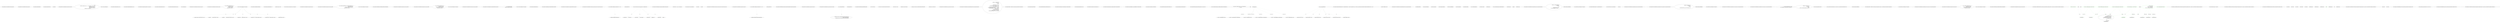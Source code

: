 digraph  {
n0 [cluster="CommandLine.Tests.Unit.Text.HelpTextTests.Create_empty_instance()", label="Entry CommandLine.Tests.Unit.Text.HelpTextTests.Create_empty_instance()", span="16-16"];
n2 [cluster="CommandLine.Tests.Unit.Text.HelpTextTests.Create_empty_instance()", label="Exit CommandLine.Tests.Unit.Text.HelpTextTests.Create_empty_instance()", span="16-16"];
n3 [cluster="CommandLine.Text.HelpText.HelpText()", label="Entry CommandLine.Text.HelpText.HelpText()", span="34-34"];
n4 [cluster="CommandLine.Text.HelpText.ToString()", label="Entry CommandLine.Text.HelpText.ToString()", span="453-453"];
n5 [cluster="Unk.Equal", label="Entry Unk.Equal", span=""];
n6 [cluster="CommandLine.Tests.Unit.Text.HelpTextTests.Create_instance_without_options()", label="Entry CommandLine.Tests.Unit.Text.HelpTextTests.Create_instance_without_options()", span="22-22"];
n7 [cluster="CommandLine.Tests.Unit.Text.HelpTextTests.Create_instance_without_options()", label="var sut =\r\n                new HelpText(new HeadingInfo(''Unit-tests'', ''2.0''), new CopyrightInfo(true, ''Author'', 2005, 2013))\r\n                    .AddPreOptionsLine(''pre-options line 1'')\r\n                    .AddPreOptionsLine(''pre-options line 2'')\r\n                    .AddPostOptionsLine(''post-options line 1'')\r\n                    .AddPostOptionsLine(''post-options line 2'')", span="26-31"];
n8 [cluster="CommandLine.Tests.Unit.Text.HelpTextTests.Create_instance_without_options()", label="var lines = sut.ToString().ToNotEmptyLines()", span="34-34"];
n16 [cluster="CommandLine.Text.HelpText.HelpText(string, string)", label="Entry CommandLine.Text.HelpText.HelpText(string, string)", span="80-80"];
n17 [cluster="CommandLine.Text.HeadingInfo.HeadingInfo(string, string)", label="Entry CommandLine.Text.HeadingInfo.HeadingInfo(string, string)", span="27-27"];
n18 [cluster="CommandLine.Text.CopyrightInfo.CopyrightInfo(bool, string, params int[])", label="Entry CommandLine.Text.CopyrightInfo.CopyrightInfo(bool, string, params int[])", span="60-60"];
n19 [cluster="CommandLine.Text.HelpText.AddPreOptionsLine(string)", label="Entry CommandLine.Text.HelpText.AddPreOptionsLine(string)", span="330-330"];
n20 [cluster="CommandLine.Text.HelpText.AddPostOptionsLine(string)", label="Entry CommandLine.Text.HelpText.AddPostOptionsLine(string)", span="340-340"];
n21 [cluster="string.ToNotEmptyLines()", label="Entry string.ToNotEmptyLines()", span="10-10"];
n15 [cluster="CommandLine.Tests.Unit.Text.HelpTextTests.Create_instance_without_options()", label="Exit CommandLine.Tests.Unit.Text.HelpTextTests.Create_instance_without_options()", span="22-22"];
n22 [cluster="CommandLine.Tests.Unit.Text.HelpTextTests.Create_instance_with_options()", label="Entry CommandLine.Tests.Unit.Text.HelpTextTests.Create_instance_with_options()", span="46-46"];
n23 [cluster="CommandLine.Tests.Unit.Text.HelpTextTests.Create_instance_with_options()", label="var sut = new HelpText { AddDashesToOption = true }\r\n                .AddPreOptionsLine(''pre-options'')\r\n                .AddOptions(new FakeOptions())\r\n                .AddPostOptionsLine(''post-options'')", span="50-53"];
n24 [cluster="CommandLine.Tests.Unit.Text.HelpTextTests.Create_instance_with_options()", label="var lines = sut.ToString().ToNotEmptyLines().TrimStringArray()", span="57-57"];
n34 [cluster="CommandLine.Tests.Fakes.FakeOptions.FakeOptions()", label="Entry CommandLine.Tests.Fakes.FakeOptions.FakeOptions()", span="6-6"];
n35 [cluster="CommandLine.Text.HelpText.AddOptions<T>(T)", label="Entry CommandLine.Text.HelpText.AddOptions<T>(T)", span="350-350"];
n25 [cluster="CommandLine.Tests.Unit.Text.HelpTextTests.Create_instance_with_options()", label="Assert.Equal(''pre-options'', lines[0])", span="58-58"];
n36 [cluster="System.Collections.Generic.IEnumerable<string>.TrimStringArray()", label="Entry System.Collections.Generic.IEnumerable<string>.TrimStringArray()", span="15-15"];
n26 [cluster="CommandLine.Tests.Unit.Text.HelpTextTests.Create_instance_with_options()", label="Assert.Equal(''--stringvalue    Define a string value here.'', lines[1])", span="59-59"];
n27 [cluster="CommandLine.Tests.Unit.Text.HelpTextTests.Create_instance_with_options()", label="Assert.Equal(''-i               Define a int sequence here.'', lines[2])", span="60-60"];
n28 [cluster="CommandLine.Tests.Unit.Text.HelpTextTests.Create_instance_with_options()", label="Assert.Equal(''-x               Define a boolean or switch value here.'', lines[3])", span="61-61"];
n29 [cluster="CommandLine.Tests.Unit.Text.HelpTextTests.Create_instance_with_options()", label="Assert.Equal(''--help           Display this help screen.'', lines[4])", span="62-62"];
n30 [cluster="CommandLine.Tests.Unit.Text.HelpTextTests.Create_instance_with_options()", label="Assert.Equal(''--version        Display version information.'', lines[5])", span="63-63"];
n31 [cluster="CommandLine.Tests.Unit.Text.HelpTextTests.Create_instance_with_options()", label="Assert.Equal(''value pos. 0     Define a long value here.'', lines[6])", span="64-64"];
n32 [cluster="CommandLine.Tests.Unit.Text.HelpTextTests.Create_instance_with_options()", label="Assert.Equal(''post-options'', lines[7])", span="65-65"];
n33 [cluster="CommandLine.Tests.Unit.Text.HelpTextTests.Create_instance_with_options()", label="Exit CommandLine.Tests.Unit.Text.HelpTextTests.Create_instance_with_options()", span="46-46"];
n37 [cluster="CommandLine.Tests.Unit.Text.HelpTextTests.Create_instance_with_enum_options_enabled()", label="Entry CommandLine.Tests.Unit.Text.HelpTextTests.Create_instance_with_enum_options_enabled()", span="70-70"];
n38 [cluster="CommandLine.Tests.Unit.Text.HelpTextTests.Create_instance_with_enum_options_enabled()", label="var sut = new HelpText { AddDashesToOption = true, AddEnumValuesToHelpText = true }\r\n                .AddPreOptionsLine(''pre-options'')\r\n                .AddOptions(new FakeOptionsWithHelpTextEnum())\r\n                .AddPostOptionsLine(''post-options'')", span="74-77"];
n39 [cluster="CommandLine.Tests.Unit.Text.HelpTextTests.Create_instance_with_enum_options_enabled()", label="var lines = sut.ToString().ToNotEmptyLines().TrimStringArray()", span="81-81"];
n48 [cluster="CommandLine.Tests.Fakes.FakeOptionsWithHelpTextEnum.FakeOptionsWithHelpTextEnum()", label="Entry CommandLine.Tests.Fakes.FakeOptionsWithHelpTextEnum.FakeOptionsWithHelpTextEnum()", span="11-11"];
n47 [cluster="CommandLine.Tests.Unit.Text.HelpTextTests.Create_instance_with_enum_options_enabled()", label="Exit CommandLine.Tests.Unit.Text.HelpTextTests.Create_instance_with_enum_options_enabled()", span="70-70"];
n49 [cluster="CommandLine.Tests.Unit.Text.HelpTextTests.Create_instance_with_enum_options_disabled()", label="Entry CommandLine.Tests.Unit.Text.HelpTextTests.Create_instance_with_enum_options_disabled()", span="93-93"];
n50 [cluster="CommandLine.Tests.Unit.Text.HelpTextTests.Create_instance_with_enum_options_disabled()", label="var sut = new HelpText { AddDashesToOption = true }\r\n                .AddPreOptionsLine(''pre-options'')\r\n                .AddOptions(new FakeOptionsWithHelpTextEnum())\r\n                .AddPostOptionsLine(''post-options'')", span="97-100"];
n51 [cluster="CommandLine.Tests.Unit.Text.HelpTextTests.Create_instance_with_enum_options_disabled()", label="var lines = sut.ToString().ToNotEmptyLines().TrimStringArray()", span="104-104"];
n58 [cluster="CommandLine.Tests.Unit.Text.HelpTextTests.Create_instance_with_enum_options_disabled()", label="Exit CommandLine.Tests.Unit.Text.HelpTextTests.Create_instance_with_enum_options_disabled()", span="93-93"];
n59 [cluster="CommandLine.Tests.Unit.Text.HelpTextTests.When_defined_MetaValue_should_be_rendered()", label="Entry CommandLine.Tests.Unit.Text.HelpTextTests.When_defined_MetaValue_should_be_rendered()", span="115-115"];
n60 [cluster="CommandLine.Tests.Unit.Text.HelpTextTests.When_defined_MetaValue_should_be_rendered()", label="var sut = new HelpText(''Meta Value.'')\r\n                .AddOptions(new FakeOptionsWithMetaValue())", span="119-120"];
n61 [cluster="CommandLine.Tests.Unit.Text.HelpTextTests.When_defined_MetaValue_should_be_rendered()", label="var lines = sut.ToString().ToNotEmptyLines().TrimStringArray()", span="123-123"];
n64 [cluster="CommandLine.Text.HelpText.HelpText(string)", label="Entry CommandLine.Text.HelpText.HelpText(string)", span="57-57"];
n65 [cluster="CommandLine.Tests.Fakes.FakeOptionsWithMetaValue.FakeOptionsWithMetaValue()", label="Entry CommandLine.Tests.Fakes.FakeOptionsWithMetaValue.FakeOptionsWithMetaValue()", span="4-4"];
n63 [cluster="CommandLine.Tests.Unit.Text.HelpTextTests.When_defined_MetaValue_should_be_rendered()", label="Exit CommandLine.Tests.Unit.Text.HelpTextTests.When_defined_MetaValue_should_be_rendered()", span="115-115"];
n66 [cluster="CommandLine.Tests.Unit.Text.HelpTextTests.When_help_text_is_longer_than_width_it_will_wrap_around_as_if_in_a_column()", label="Entry CommandLine.Tests.Unit.Text.HelpTextTests.When_help_text_is_longer_than_width_it_will_wrap_around_as_if_in_a_column()", span="130-130"];
n67 [cluster="CommandLine.Tests.Unit.Text.HelpTextTests.When_help_text_is_longer_than_width_it_will_wrap_around_as_if_in_a_column()", label="var sut = new HelpText(new HeadingInfo(''CommandLine.Tests.dll'', ''1.9.4.131''))", span="134-134"];
n68 [cluster="CommandLine.Tests.Unit.Text.HelpTextTests.When_help_text_is_longer_than_width_it_will_wrap_around_as_if_in_a_column()", label="sut.MaximumDisplayWidth = 40", span="135-135"];
n69 [cluster="CommandLine.Tests.Unit.Text.HelpTextTests.When_help_text_is_longer_than_width_it_will_wrap_around_as_if_in_a_column()", label="sut.AddOptions(new FakeOptionsWithLongDescription())", span="136-136"];
n70 [cluster="CommandLine.Tests.Unit.Text.HelpTextTests.When_help_text_is_longer_than_width_it_will_wrap_around_as_if_in_a_column()", label="var lines = sut.ToString().Split(new[] { Environment.NewLine }, StringSplitOptions.None)", span="139-139"];
n77 [cluster="CommandLine.Tests.Fakes.FakeOptionsWithLongDescription.FakeOptionsWithLongDescription()", label="Entry CommandLine.Tests.Fakes.FakeOptionsWithLongDescription.FakeOptionsWithLongDescription()", span="22-22"];
n71 [cluster="CommandLine.Tests.Unit.Text.HelpTextTests.When_help_text_is_longer_than_width_it_will_wrap_around_as_if_in_a_column()", label="lines[2].Should().Be(''  v, verbose    This is the description'')", span="140-140"];
n78 [cluster="string.Split(string[], System.StringSplitOptions)", label="Entry string.Split(string[], System.StringSplitOptions)", span="0-0"];
n72 [cluster="CommandLine.Tests.Unit.Text.HelpTextTests.When_help_text_is_longer_than_width_it_will_wrap_around_as_if_in_a_column()", label="lines[3].Should().Be(''                of the verbosity to '')", span="142-142"];
n73 [cluster="CommandLine.Tests.Unit.Text.HelpTextTests.When_help_text_is_longer_than_width_it_will_wrap_around_as_if_in_a_column()", label="lines[4].Should().Be(''                test out the wrapping '')", span="143-143"];
n74 [cluster="CommandLine.Tests.Unit.Text.HelpTextTests.When_help_text_is_longer_than_width_it_will_wrap_around_as_if_in_a_column()", label="lines[5].Should().Be(''                capabilities of the '')", span="144-144"];
n75 [cluster="CommandLine.Tests.Unit.Text.HelpTextTests.When_help_text_is_longer_than_width_it_will_wrap_around_as_if_in_a_column()", label="lines[6].Should().Be(''                Help Text.'')", span="145-145"];
n79 [cluster="Unk.Should", label="Entry Unk.Should", span=""];
n80 [cluster="Unk.Be", label="Entry Unk.Be", span=""];
n76 [cluster="CommandLine.Tests.Unit.Text.HelpTextTests.When_help_text_is_longer_than_width_it_will_wrap_around_as_if_in_a_column()", label="Exit CommandLine.Tests.Unit.Text.HelpTextTests.When_help_text_is_longer_than_width_it_will_wrap_around_as_if_in_a_column()", span="130-130"];
n81 [cluster="CommandLine.Tests.Unit.Text.HelpTextTests.Long_help_text_without_spaces()", label="Entry CommandLine.Tests.Unit.Text.HelpTextTests.Long_help_text_without_spaces()", span="150-150"];
n82 [cluster="CommandLine.Tests.Unit.Text.HelpTextTests.Long_help_text_without_spaces()", label="var sut = new HelpText(new HeadingInfo(''CommandLine.Tests.dll'', ''1.9.4.131''))", span="154-154"];
n83 [cluster="CommandLine.Tests.Unit.Text.HelpTextTests.Long_help_text_without_spaces()", label="sut.MaximumDisplayWidth = 40", span="155-155"];
n84 [cluster="CommandLine.Tests.Unit.Text.HelpTextTests.Long_help_text_without_spaces()", label="sut.AddOptions(new FakeOptionsWithLongDescriptionAndNoSpaces())", span="156-156"];
n93 [cluster="CommandLine.Tests.Fakes.FakeOptionsWithLongDescriptionAndNoSpaces.FakeOptionsWithLongDescriptionAndNoSpaces()", label="Entry CommandLine.Tests.Fakes.FakeOptionsWithLongDescriptionAndNoSpaces.FakeOptionsWithLongDescriptionAndNoSpaces()", span="31-31"];
n92 [cluster="CommandLine.Tests.Unit.Text.HelpTextTests.Long_help_text_without_spaces()", label="Exit CommandLine.Tests.Unit.Text.HelpTextTests.Long_help_text_without_spaces()", span="150-150"];
n94 [cluster="CommandLine.Tests.Unit.Text.HelpTextTests.Long_pre_and_post_lines_without_spaces()", label="Entry CommandLine.Tests.Unit.Text.HelpTextTests.Long_pre_and_post_lines_without_spaces()", span="170-170"];
n95 [cluster="CommandLine.Tests.Unit.Text.HelpTextTests.Long_pre_and_post_lines_without_spaces()", label="var sut = new HelpText(''Heading Info.'')", span="174-174"];
n96 [cluster="CommandLine.Tests.Unit.Text.HelpTextTests.Long_pre_and_post_lines_without_spaces()", label="sut.MaximumDisplayWidth = 40", span="175-175"];
n97 [cluster="CommandLine.Tests.Unit.Text.HelpTextTests.Long_pre_and_post_lines_without_spaces()", label="sut.AddPreOptionsLine(''Before 0123456789012345678901234567890123456789012 After'')\r\n                .AddOptions(new FakeOptionsForHelp())\r\n                .AddPostOptionsLine(''Before 0123456789012345678901234567890123456789 After'')", span="176-178"];
n106 [cluster="CommandLine.Tests.Fakes.FakeOptionsForHelp.FakeOptionsForHelp()", label="Entry CommandLine.Tests.Fakes.FakeOptionsForHelp.FakeOptionsForHelp()", span="4-4"];
n99 [cluster="CommandLine.Tests.Unit.Text.HelpTextTests.Long_pre_and_post_lines_without_spaces()", label="lines[1].Should().Be(''Before '')", span="182-182"];
n100 [cluster="CommandLine.Tests.Unit.Text.HelpTextTests.Long_pre_and_post_lines_without_spaces()", label="lines[2].Should().Be(''0123456789012345678901234567890123456789'')", span="183-183"];
n101 [cluster="CommandLine.Tests.Unit.Text.HelpTextTests.Long_pre_and_post_lines_without_spaces()", label="lines[3].Should().Be(''012 After'')", span="184-184"];
n102 [cluster="CommandLine.Tests.Unit.Text.HelpTextTests.Long_pre_and_post_lines_without_spaces()", label="lines[lines.Length - 3].Should().Be(''Before '')", span="185-185"];
n103 [cluster="CommandLine.Tests.Unit.Text.HelpTextTests.Long_pre_and_post_lines_without_spaces()", label="lines[lines.Length - 2].Should().Be(''0123456789012345678901234567890123456789'')", span="186-186"];
n104 [cluster="CommandLine.Tests.Unit.Text.HelpTextTests.Long_pre_and_post_lines_without_spaces()", label="lines[lines.Length - 1].Should().Be('' After'')", span="187-187"];
n105 [cluster="CommandLine.Tests.Unit.Text.HelpTextTests.Long_pre_and_post_lines_without_spaces()", label="Exit CommandLine.Tests.Unit.Text.HelpTextTests.Long_pre_and_post_lines_without_spaces()", span="170-170"];
n107 [cluster="CommandLine.Tests.Unit.Text.HelpTextTests.Invoking_RenderParsingErrorsText_returns_appropriate_formatted_text()", label="Entry CommandLine.Tests.Unit.Text.HelpTextTests.Invoking_RenderParsingErrorsText_returns_appropriate_formatted_text()", span="193-193"];
n108 [cluster="CommandLine.Tests.Unit.Text.HelpTextTests.Invoking_RenderParsingErrorsText_returns_appropriate_formatted_text()", label="var fakeResult = new NotParsed<object>(\r\n                new NullInstance(),\r\n                new Error[]\r\n                    {\r\n                        new BadFormatTokenError(''badtoken''),\r\n                        new MissingValueOptionError(new NameInfo(''x'', ''switch'')),\r\n                        new UnknownOptionError(''unknown''),\r\n                        new MissingRequiredOptionError(new NameInfo('''', ''missing'')),\r\n                        //new MutuallyExclusiveSetError(new NameInfo(''z'', ''''), string.Empty),\r\n                        new SequenceOutOfRangeError(new NameInfo(''s'', ''sequence'')),\r\n                        new NoVerbSelectedError(),\r\n                        new BadVerbSelectedError(''badverb''),\r\n                        new HelpRequestedError(), // should be ignored\r\n                        new HelpVerbRequestedError(null, null, false) // should be ignored \r\n                    })", span="196-210"];
n121 [cluster="CommandLine.NotParsed<T>.NotParsed(T, System.Collections.Generic.IEnumerable<CommandLine.Error>)", label="Entry CommandLine.NotParsed<T>.NotParsed(T, System.Collections.Generic.IEnumerable<CommandLine.Error>)", span="142-142"];
n122 [cluster="CommandLine.NullInstance.NullInstance()", label="Entry CommandLine.NullInstance.NullInstance()", span="9-9"];
n123 [cluster="CommandLine.BadFormatTokenError.BadFormatTokenError(string)", label="Entry CommandLine.BadFormatTokenError.BadFormatTokenError(string)", span="196-196"];
n124 [cluster="CommandLine.MissingValueOptionError.MissingValueOptionError(CommandLine.NameInfo)", label="Entry CommandLine.MissingValueOptionError.MissingValueOptionError(CommandLine.NameInfo)", span="269-269"];
n125 [cluster="CommandLine.NameInfo.NameInfo(string, string)", label="Entry CommandLine.NameInfo.NameInfo(string, string)", span="20-20"];
n126 [cluster="CommandLine.UnknownOptionError.UnknownOptionError(string)", label="Entry CommandLine.UnknownOptionError.UnknownOptionError(string)", span="280-280"];
n127 [cluster="CommandLine.MissingRequiredOptionError.MissingRequiredOptionError(CommandLine.NameInfo)", label="Entry CommandLine.MissingRequiredOptionError.MissingRequiredOptionError(CommandLine.NameInfo)", span="291-291"];
n128 [cluster="CommandLine.SequenceOutOfRangeError.SequenceOutOfRangeError(CommandLine.NameInfo)", label="Entry CommandLine.SequenceOutOfRangeError.SequenceOutOfRangeError(CommandLine.NameInfo)", span="335-335"];
n129 [cluster="CommandLine.NoVerbSelectedError.NoVerbSelectedError()", label="Entry CommandLine.NoVerbSelectedError.NoVerbSelectedError()", span="421-421"];
n130 [cluster="CommandLine.BadVerbSelectedError.BadVerbSelectedError(string)", label="Entry CommandLine.BadVerbSelectedError.BadVerbSelectedError(string)", span="357-357"];
n131 [cluster="CommandLine.HelpRequestedError.HelpRequestedError()", label="Entry CommandLine.HelpRequestedError.HelpRequestedError()", span="368-368"];
n132 [cluster="CommandLine.HelpVerbRequestedError.HelpVerbRequestedError(string, System.Type, bool)", label="Entry CommandLine.HelpVerbRequestedError.HelpVerbRequestedError(string, System.Type, bool)", span="383-383"];
n111 [cluster="CommandLine.Tests.Unit.Text.HelpTextTests.Invoking_RenderParsingErrorsText_returns_appropriate_formatted_text()", label="var errorsText = HelpText.RenderParsingErrorsText(fakeResult, fakeRenderer, fakeMutExclRenderer, 2)", span="239-239"];
n110 [cluster="CommandLine.Tests.Unit.Text.HelpTextTests.Invoking_RenderParsingErrorsText_returns_appropriate_formatted_text()", label="Func<IEnumerable<MutuallyExclusiveSetError>, string> fakeMutExclRenderer =\r\n                _ => string.Empty", span="235-236"];
n135 [cluster="lambda expression", label="err.Tag", span="213-213"];
n137 [cluster="lambda expression", label="return ''ERR '' + ((BadFormatTokenError)err).Token;", span="216-216"];
n139 [cluster="lambda expression", label="return ''ERR '' + ((MissingValueOptionError)err).NameInfo.NameText;", span="218-218"];
n141 [cluster="lambda expression", label="return ''ERR '' + ((UnknownOptionError)err).Token;", span="220-220"];
n143 [cluster="lambda expression", label="return ''ERR '' + ((MissingRequiredOptionError)err).NameInfo.NameText;", span="222-222"];
n145 [cluster="lambda expression", label="return ''ERR '' + ((SequenceOutOfRangeError)err).NameInfo.NameText;", span="226-226"];
n149 [cluster="lambda expression", label="return ''ERR '' + ((BadVerbSelectedError)err).Token;", span="230-230"];
n112 [cluster="CommandLine.Tests.Unit.Text.HelpTextTests.Invoking_RenderParsingErrorsText_returns_appropriate_formatted_text()", label="var lines = errorsText.ToNotEmptyLines()", span="242-242"];
n133 [cluster="CommandLine.Text.HelpText.RenderParsingErrorsText<T>(CommandLine.ParserResult<T>, System.Func<CommandLine.Error, string>, System.Func<System.Collections.Generic.IEnumerable<CommandLine.MutuallyExclusiveSetError>, string>, int)", label="Entry CommandLine.Text.HelpText.RenderParsingErrorsText<T>(CommandLine.ParserResult<T>, System.Func<CommandLine.Error, string>, System.Func<System.Collections.Generic.IEnumerable<CommandLine.MutuallyExclusiveSetError>, string>, int)", span="416-416"];
n113 [cluster="CommandLine.Tests.Unit.Text.HelpTextTests.Invoking_RenderParsingErrorsText_returns_appropriate_formatted_text()", label="Assert.Equal(''  ERR badtoken'', lines[0])", span="244-244"];
n114 [cluster="CommandLine.Tests.Unit.Text.HelpTextTests.Invoking_RenderParsingErrorsText_returns_appropriate_formatted_text()", label="Assert.Equal(''  ERR x, switch'', lines[1])", span="245-245"];
n115 [cluster="CommandLine.Tests.Unit.Text.HelpTextTests.Invoking_RenderParsingErrorsText_returns_appropriate_formatted_text()", label="Assert.Equal(''  ERR unknown'', lines[2])", span="246-246"];
n116 [cluster="CommandLine.Tests.Unit.Text.HelpTextTests.Invoking_RenderParsingErrorsText_returns_appropriate_formatted_text()", label="Assert.Equal(''  ERR missing'', lines[3])", span="247-247"];
n117 [cluster="CommandLine.Tests.Unit.Text.HelpTextTests.Invoking_RenderParsingErrorsText_returns_appropriate_formatted_text()", label="Assert.Equal(''  ERR s, sequence'', lines[4])", span="249-249"];
n118 [cluster="CommandLine.Tests.Unit.Text.HelpTextTests.Invoking_RenderParsingErrorsText_returns_appropriate_formatted_text()", label="Assert.Equal(''  ERR no-verb-selected'', lines[5])", span="250-250"];
n119 [cluster="CommandLine.Tests.Unit.Text.HelpTextTests.Invoking_RenderParsingErrorsText_returns_appropriate_formatted_text()", label="Assert.Equal(''  ERR badverb'', lines[6])", span="251-251"];
n120 [cluster="CommandLine.Tests.Unit.Text.HelpTextTests.Invoking_RenderParsingErrorsText_returns_appropriate_formatted_text()", label="Exit CommandLine.Tests.Unit.Text.HelpTextTests.Invoking_RenderParsingErrorsText_returns_appropriate_formatted_text()", span="193-193"];
n134 [cluster="lambda expression", label="Entry lambda expression", span="211-234"];
n136 [cluster="lambda expression", label="ErrorType.BadFormatTokenError", span="215-215"];
n138 [cluster="lambda expression", label="ErrorType.MissingValueOptionError", span="217-217"];
n140 [cluster="lambda expression", label="ErrorType.UnknownOptionError", span="219-219"];
n142 [cluster="lambda expression", label="ErrorType.MissingRequiredOptionError", span="221-221"];
n144 [cluster="lambda expression", label="ErrorType.SequenceOutOfRangeError", span="225-225"];
n146 [cluster="lambda expression", label="ErrorType.NoVerbSelectedError", span="227-227"];
n148 [cluster="lambda expression", label="ErrorType.BadVerbSelectedError", span="229-229"];
n150 [cluster="lambda expression", label="throw new InvalidOperationException();", span="232-232"];
n147 [cluster="lambda expression", label="return ''ERR no-verb-selected'';", span="228-228"];
n151 [cluster="lambda expression", label="Exit lambda expression", span="211-234"];
n152 [cluster="System.InvalidOperationException.InvalidOperationException()", label="Entry System.InvalidOperationException.InvalidOperationException()", span="0-0"];
n153 [cluster="lambda expression", label="Entry lambda expression", span="236-236"];
n154 [cluster="lambda expression", label="string.Empty", span="236-236"];
n155 [cluster="lambda expression", label="Exit lambda expression", span="236-236"];
n156 [cluster="CommandLine.Tests.Unit.Text.HelpTextTests.Invoke_AutoBuild_for_Options_returns_appropriate_formatted_text()", label="Entry CommandLine.Tests.Unit.Text.HelpTextTests.Invoke_AutoBuild_for_Options_returns_appropriate_formatted_text()", span="256-256"];
n157 [cluster="CommandLine.Tests.Unit.Text.HelpTextTests.Invoke_AutoBuild_for_Options_returns_appropriate_formatted_text()", label="var fakeResult = new NotParsed<FakeOptions>(\r\n                new FakeOptions(),\r\n                new Error[]\r\n                    {\r\n                        new BadFormatTokenError(''badtoken''),\r\n                        new SequenceOutOfRangeError(new NameInfo(''i'', ''''))\r\n                    })", span="259-265"];
n158 [cluster="CommandLine.Tests.Unit.Text.HelpTextTests.Invoke_AutoBuild_for_Options_returns_appropriate_formatted_text()", label="var helpText = HelpText.AutoBuild(fakeResult)", span="268-268"];
n159 [cluster="CommandLine.Tests.Unit.Text.HelpTextTests.Invoke_AutoBuild_for_Options_returns_appropriate_formatted_text()", label="var lines = helpText.ToString().ToNotEmptyLines().TrimStringArray()", span="271-271"];
n170 [cluster="CommandLine.Text.HelpText.AutoBuild<T>(CommandLine.ParserResult<T>)", label="Entry CommandLine.Text.HelpText.AutoBuild<T>(CommandLine.ParserResult<T>)", span="252-252"];
n171 [cluster="string.StartsWith(string, System.StringComparison)", label="Entry string.StartsWith(string, System.StringComparison)", span="0-0"];
n172 [cluster="Unk.True", label="Entry Unk.True", span=""];
n169 [cluster="CommandLine.Tests.Unit.Text.HelpTextTests.Invoke_AutoBuild_for_Options_returns_appropriate_formatted_text()", label="Exit CommandLine.Tests.Unit.Text.HelpTextTests.Invoke_AutoBuild_for_Options_returns_appropriate_formatted_text()", span="256-256"];
n173 [cluster="CommandLine.Tests.Unit.Text.HelpTextTests.Invoke_AutoBuild_for_Verbs_with_specific_verb_returns_appropriate_formatted_text()", label="Entry CommandLine.Tests.Unit.Text.HelpTextTests.Invoke_AutoBuild_for_Verbs_with_specific_verb_returns_appropriate_formatted_text()", span="286-286"];
n174 [cluster="CommandLine.Tests.Unit.Text.HelpTextTests.Invoke_AutoBuild_for_Verbs_with_specific_verb_returns_appropriate_formatted_text()", label="var fakeResult = new NotParsed<object>(\r\n                new NullInstance(),\r\n                new Error[]\r\n                    {\r\n                        new HelpVerbRequestedError(''commit'', typeof(CommitOptions), true)\r\n                    })", span="289-294"];
n175 [cluster="CommandLine.Tests.Unit.Text.HelpTextTests.Invoke_AutoBuild_for_Verbs_with_specific_verb_returns_appropriate_formatted_text()", label="var helpText = HelpText.AutoBuild(fakeResult)", span="297-297"];
n176 [cluster="CommandLine.Tests.Unit.Text.HelpTextTests.Invoke_AutoBuild_for_Verbs_with_specific_verb_returns_appropriate_formatted_text()", label="var lines = helpText.ToString().ToNotEmptyLines().TrimStringArray()", span="300-300"];
n183 [cluster="CommandLine.Tests.Unit.Text.HelpTextTests.Invoke_AutoBuild_for_Verbs_with_specific_verb_returns_appropriate_formatted_text()", label="Exit CommandLine.Tests.Unit.Text.HelpTextTests.Invoke_AutoBuild_for_Verbs_with_specific_verb_returns_appropriate_formatted_text()", span="286-286"];
n184 [cluster="CommandLine.Tests.Unit.Text.HelpTextTests.Invoke_AutoBuild_for_Verbs_with_unknown_verb_returns_appropriate_formatted_text()", label="Entry CommandLine.Tests.Unit.Text.HelpTextTests.Invoke_AutoBuild_for_Verbs_with_unknown_verb_returns_appropriate_formatted_text()", span="312-312"];
n185 [cluster="CommandLine.Tests.Unit.Text.HelpTextTests.Invoke_AutoBuild_for_Verbs_with_unknown_verb_returns_appropriate_formatted_text()", label="var verbTypes = Enumerable.Empty<Type>().Concat(\r\n                new[] { typeof(AddOptions), typeof(CommitOptions), typeof(CloneOptions) })", span="315-316"];
n186 [cluster="CommandLine.Tests.Unit.Text.HelpTextTests.Invoke_AutoBuild_for_Verbs_with_unknown_verb_returns_appropriate_formatted_text()", label="var fakeResult = new NotParsed<object>(\r\n                new NullInstance(),\r\n                verbTypes,\r\n                new Error[] { new HelpVerbRequestedError(null, null, false) })", span="317-320"];
n197 [cluster="System.Linq.Enumerable.Empty<TResult>()", label="Entry System.Linq.Enumerable.Empty<TResult>()", span="0-0"];
n198 [cluster="System.Collections.Generic.IEnumerable<TSource>.Concat<TSource>(System.Collections.Generic.IEnumerable<TSource>)", label="Entry System.Collections.Generic.IEnumerable<TSource>.Concat<TSource>(System.Collections.Generic.IEnumerable<TSource>)", span="0-0"];
n187 [cluster="CommandLine.Tests.Unit.Text.HelpTextTests.Invoke_AutoBuild_for_Verbs_with_unknown_verb_returns_appropriate_formatted_text()", label="var helpText = HelpText.AutoBuild(fakeResult)", span="323-323"];
n199 [cluster="CommandLine.NotParsed<T>.NotParsed(T, System.Collections.Generic.IEnumerable<System.Type>, System.Collections.Generic.IEnumerable<CommandLine.Error>)", label="Entry CommandLine.NotParsed<T>.NotParsed(T, System.Collections.Generic.IEnumerable<System.Type>, System.Collections.Generic.IEnumerable<CommandLine.Error>)", span="136-136"];
n188 [cluster="CommandLine.Tests.Unit.Text.HelpTextTests.Invoke_AutoBuild_for_Verbs_with_unknown_verb_returns_appropriate_formatted_text()", label="var lines = helpText.ToString().ToNotEmptyLines().TrimStringArray()", span="326-326"];
n196 [cluster="CommandLine.Tests.Unit.Text.HelpTextTests.Invoke_AutoBuild_for_Verbs_with_unknown_verb_returns_appropriate_formatted_text()", label="Exit CommandLine.Tests.Unit.Text.HelpTextTests.Invoke_AutoBuild_for_Verbs_with_unknown_verb_returns_appropriate_formatted_text()", span="312-312"];
n200 [cluster="CommandLine.Tests.Unit.Text.HelpTextTests.Create_instance_with_options_and_values()", label="Entry CommandLine.Tests.Unit.Text.HelpTextTests.Create_instance_with_options_and_values()", span="339-339"];
n201 [cluster="CommandLine.Tests.Unit.Text.HelpTextTests.Create_instance_with_options_and_values()", label="var sut = new HelpText { AddDashesToOption = true }\r\n                .AddPreOptionsLine(''pre-options'')\r\n                .AddOptions(new FakeOptionsWithHelpTextValue())\r\n                .AddPostOptionsLine(''post-options'')", span="343-346"];
n202 [cluster="CommandLine.Tests.Unit.Text.HelpTextTests.Create_instance_with_options_and_values()", label="var lines = sut.ToString().ToNotEmptyLines().TrimStringArray()", span="350-350"];
n213 [cluster="CommandLine.Tests.Fakes.FakeOptionsWithHelpTextValue.FakeOptionsWithHelpTextValue()", label="Entry CommandLine.Tests.Fakes.FakeOptionsWithHelpTextValue.FakeOptionsWithHelpTextValue()", span="6-6"];
n212 [cluster="CommandLine.Tests.Unit.Text.HelpTextTests.Create_instance_with_options_and_values()", label="Exit CommandLine.Tests.Unit.Text.HelpTextTests.Create_instance_with_options_and_values()", span="339-339"];
m0_0 [cluster="CommandLine.Core.TokenPartitioner.Partition(System.Collections.Generic.IEnumerable<CommandLine.Core.Token>, System.Func<string, CSharpx.Maybe<CommandLine.Core.TypeDescriptor>>)", file="TokenPartitioner.cs", label="Entry CommandLine.Core.TokenPartitioner.Partition(System.Collections.Generic.IEnumerable<CommandLine.Core.Token>, System.Func<string, CSharpx.Maybe<CommandLine.Core.TypeDescriptor>>)", span="13-13"];
m0_1 [cluster="CommandLine.Core.TokenPartitioner.Partition(System.Collections.Generic.IEnumerable<CommandLine.Core.Token>, System.Func<string, CSharpx.Maybe<CommandLine.Core.TypeDescriptor>>)", color=green, community=0, file="TokenPartitioner.cs", label="var tokenList = tokens.Memorize()", prediction=0, span="16-16"];
m0_2 [cluster="CommandLine.Core.TokenPartitioner.Partition(System.Collections.Generic.IEnumerable<CommandLine.Core.Token>, System.Func<string, CSharpx.Maybe<CommandLine.Core.TypeDescriptor>>)", color=green, community=0, file="TokenPartitioner.cs", label="var switches = Switch.Partition(tokenList, typeLookup).Memorize()", prediction=1, span="17-17"];
m0_3 [cluster="CommandLine.Core.TokenPartitioner.Partition(System.Collections.Generic.IEnumerable<CommandLine.Core.Token>, System.Func<string, CSharpx.Maybe<CommandLine.Core.TypeDescriptor>>)", color=green, community=0, file="TokenPartitioner.cs", label="var scalars = Scalar.Partition(tokenList, typeLookup).Memorize()", prediction=2, span="18-18"];
m0_4 [cluster="CommandLine.Core.TokenPartitioner.Partition(System.Collections.Generic.IEnumerable<CommandLine.Core.Token>, System.Func<string, CSharpx.Maybe<CommandLine.Core.TypeDescriptor>>)", color=green, community=0, file="TokenPartitioner.cs", label="var sequences = Sequence.Partition(tokenList, typeLookup).Memorize()", prediction=3, span="19-19"];
m0_5 [cluster="CommandLine.Core.TokenPartitioner.Partition(System.Collections.Generic.IEnumerable<CommandLine.Core.Token>, System.Func<string, CSharpx.Maybe<CommandLine.Core.TypeDescriptor>>)", color=green, community=0, file="TokenPartitioner.cs", label="var nonOptions = tokenList\r\n                .Where(t => !switches.Contains(t))\r\n                .Where(t => !scalars.Contains(t))\r\n                .Where(t => !sequences.Contains(t)).Memorize()", prediction=4, span="20-23"];
m0_8 [cluster="CommandLine.Core.TokenPartitioner.Partition(System.Collections.Generic.IEnumerable<CommandLine.Core.Token>, System.Func<string, CSharpx.Maybe<CommandLine.Core.TypeDescriptor>>)", file="TokenPartitioner.cs", label="return TokenPartitions.Create(\r\n                    KeyValuePairHelper.ForSwitch(switches)\r\n                        .Concat(KeyValuePairHelper.ForScalar(scalars))\r\n                        .Concat(KeyValuePairHelper.ForSequence(sequences)),\r\n                values.Select(t => t.Text),\r\n                errors);", span="28-33"];
m0_6 [cluster="CommandLine.Core.TokenPartitioner.Partition(System.Collections.Generic.IEnumerable<CommandLine.Core.Token>, System.Func<string, CSharpx.Maybe<CommandLine.Core.TypeDescriptor>>)", color=green, community=0, file="TokenPartitioner.cs", label="var values = nonOptions.Where(v => v.IsValue()).Memorize()", prediction=5, span="24-24"];
m0_7 [cluster="CommandLine.Core.TokenPartitioner.Partition(System.Collections.Generic.IEnumerable<CommandLine.Core.Token>, System.Func<string, CSharpx.Maybe<CommandLine.Core.TypeDescriptor>>)", color=green, community=0, file="TokenPartitioner.cs", label="var errors = nonOptions.Except(values).Memorize()", prediction=6, span="25-25"];
m0_9 [cluster="CommandLine.Core.TokenPartitioner.Partition(System.Collections.Generic.IEnumerable<CommandLine.Core.Token>, System.Func<string, CSharpx.Maybe<CommandLine.Core.TypeDescriptor>>)", file="TokenPartitioner.cs", label="Exit CommandLine.Core.TokenPartitioner.Partition(System.Collections.Generic.IEnumerable<CommandLine.Core.Token>, System.Func<string, CSharpx.Maybe<CommandLine.Core.TypeDescriptor>>)", span="13-13"];
m0_26 [cluster="System.Collections.Generic.List<T>.Contains(T)", file="TokenPartitioner.cs", label="Entry System.Collections.Generic.List<T>.Contains(T)", span="0-0"];
m0_12 [cluster="CommandLine.Core.Scalar.Partition(System.Collections.Generic.IEnumerable<CommandLine.Core.Token>, System.Func<string, CSharpx.Maybe<CommandLine.Core.TypeDescriptor>>)", file="TokenPartitioner.cs", label="Entry CommandLine.Core.Scalar.Partition(System.Collections.Generic.IEnumerable<CommandLine.Core.Token>, System.Func<string, CSharpx.Maybe<CommandLine.Core.TypeDescriptor>>)", span="12-12"];
m0_18 [cluster="CommandLine.Core.KeyValuePairHelper.ForScalar(System.Collections.Generic.IEnumerable<CommandLine.Core.Token>)", file="TokenPartitioner.cs", label="Entry CommandLine.Core.KeyValuePairHelper.ForScalar(System.Collections.Generic.IEnumerable<CommandLine.Core.Token>)", span="16-16"];
m0_37 [cluster="Unk.IsValue", file="TokenPartitioner.cs", label="Entry Unk.IsValue", span=""];
m0_14 [cluster="Unk.Where", file="TokenPartitioner.cs", label="Entry Unk.Where", span=""];
m0_22 [cluster="Unk.Create", file="TokenPartitioner.cs", label="Entry Unk.Create", span=""];
m0_30 [cluster="Unk.Contains", file="TokenPartitioner.cs", label="Entry Unk.Contains", span=""];
m0_16 [cluster="Unk.Except", file="TokenPartitioner.cs", label="Entry Unk.Except", span=""];
m0_38 [cluster="lambda expression", file="TokenPartitioner.cs", label="Entry lambda expression", span="32-32"];
m0_24 [cluster="lambda expression", file="TokenPartitioner.cs", label="!switches.Contains(t)", span="21-21"];
m0_28 [cluster="lambda expression", file="TokenPartitioner.cs", label="!scalars.Contains(t)", span="23-23"];
m0_32 [cluster="lambda expression", color=green, community=0, file="TokenPartitioner.cs", label="!sequences.Contains(t)", prediction=3, span="23-23"];
m0_23 [cluster="lambda expression", file="TokenPartitioner.cs", label="Entry lambda expression", span="22-22"];
m0_27 [cluster="lambda expression", file="TokenPartitioner.cs", label="Entry lambda expression", span="23-23"];
m0_31 [cluster="lambda expression", file="TokenPartitioner.cs", label="Entry lambda expression", span="24-24"];
m0_34 [cluster="lambda expression", file="TokenPartitioner.cs", label="Entry lambda expression", span="25-25"];
m0_25 [cluster="lambda expression", file="TokenPartitioner.cs", label="Exit lambda expression", span="22-22"];
m0_29 [cluster="lambda expression", file="TokenPartitioner.cs", label="Exit lambda expression", span="23-23"];
m0_33 [cluster="lambda expression", file="TokenPartitioner.cs", label="Exit lambda expression", span="24-24"];
m0_35 [cluster="lambda expression", color=green, community=0, file="TokenPartitioner.cs", label="v.IsValue()", prediction=8, span="24-24"];
m0_36 [cluster="lambda expression", file="TokenPartitioner.cs", label="Exit lambda expression", span="25-25"];
m0_39 [cluster="lambda expression", file="TokenPartitioner.cs", label="t.Text", span="32-32"];
m0_40 [cluster="lambda expression", file="TokenPartitioner.cs", label="Exit lambda expression", span="32-32"];
m0_13 [cluster="CommandLine.Core.Sequence.Partition(System.Collections.Generic.IEnumerable<CommandLine.Core.Token>, System.Func<string, CSharpx.Maybe<CommandLine.Core.TypeDescriptor>>)", file="TokenPartitioner.cs", label="Entry CommandLine.Core.Sequence.Partition(System.Collections.Generic.IEnumerable<CommandLine.Core.Token>, System.Func<string, CSharpx.Maybe<CommandLine.Core.TypeDescriptor>>)", span="12-12"];
m0_21 [cluster="Unk.Select", file="TokenPartitioner.cs", label="Entry Unk.Select", span=""];
m0_15 [cluster="Unk.ToList", file="TokenPartitioner.cs", label="Entry Unk.ToList", span=""];
m0_17 [cluster="CommandLine.Core.KeyValuePairHelper.ForSwitch(System.Collections.Generic.IEnumerable<CommandLine.Core.Token>)", file="TokenPartitioner.cs", label="Entry CommandLine.Core.KeyValuePairHelper.ForSwitch(System.Collections.Generic.IEnumerable<CommandLine.Core.Token>)", span="10-10"];
m0_10 [cluster="System.Collections.Generic.IEnumerable<TSource>.ToList<TSource>()", file="TokenPartitioner.cs", label="Entry System.Collections.Generic.IEnumerable<TSource>.ToList<TSource>()", span="0-0"];
m0_20 [cluster="CommandLine.Core.KeyValuePairHelper.ForSequence(System.Collections.Generic.IEnumerable<CommandLine.Core.Token>)", file="TokenPartitioner.cs", label="Entry CommandLine.Core.KeyValuePairHelper.ForSequence(System.Collections.Generic.IEnumerable<CommandLine.Core.Token>)", span="22-22"];
m0_11 [cluster="CommandLine.Core.Switch.Partition(System.Collections.Generic.IEnumerable<CommandLine.Core.Token>, System.Func<string, CSharpx.Maybe<CommandLine.Core.TypeDescriptor>>)", file="TokenPartitioner.cs", label="Entry CommandLine.Core.Switch.Partition(System.Collections.Generic.IEnumerable<CommandLine.Core.Token>, System.Func<string, CSharpx.Maybe<CommandLine.Core.TypeDescriptor>>)", span="11-11"];
m0_41 [file="TokenPartitioner.cs", label=switches, span=""];
m0_42 [file="TokenPartitioner.cs", label=scalars, span=""];
m0_43 [file="TokenPartitioner.cs", label=sequences, span=""];
n24 -> n26  [color=darkseagreen4, key=1, label=lines, style=dashed];
n24 -> n27  [color=darkseagreen4, key=1, label=lines, style=dashed];
n24 -> n28  [color=darkseagreen4, key=1, label=lines, style=dashed];
n24 -> n29  [color=darkseagreen4, key=1, label=lines, style=dashed];
n24 -> n30  [color=darkseagreen4, key=1, label=lines, style=dashed];
n24 -> n31  [color=darkseagreen4, key=1, label=lines, style=dashed];
n24 -> n32  [color=darkseagreen4, key=1, label=lines, style=dashed];
n67 -> n69  [color=darkseagreen4, key=1, label=sut, style=dashed];
n70 -> n72  [color=darkseagreen4, key=1, label=lines, style=dashed];
n70 -> n73  [color=darkseagreen4, key=1, label=lines, style=dashed];
n70 -> n74  [color=darkseagreen4, key=1, label=lines, style=dashed];
n70 -> n75  [color=darkseagreen4, key=1, label=lines, style=dashed];
n82 -> n84  [color=darkseagreen4, key=1, label=sut, style=dashed];
n95 -> n97  [color=darkseagreen4, key=1, label=sut, style=dashed];
n112 -> n114  [color=darkseagreen4, key=1, label=lines, style=dashed];
n112 -> n115  [color=darkseagreen4, key=1, label=lines, style=dashed];
n112 -> n116  [color=darkseagreen4, key=1, label=lines, style=dashed];
n112 -> n117  [color=darkseagreen4, key=1, label=lines, style=dashed];
n112 -> n118  [color=darkseagreen4, key=1, label=lines, style=dashed];
n112 -> n119  [color=darkseagreen4, key=1, label=lines, style=dashed];
n134 -> n137  [color=darkseagreen4, key=1, label="CommandLine.Error", style=dashed];
n134 -> n139  [color=darkseagreen4, key=1, label="CommandLine.Error", style=dashed];
n134 -> n141  [color=darkseagreen4, key=1, label="CommandLine.Error", style=dashed];
n134 -> n143  [color=darkseagreen4, key=1, label="CommandLine.Error", style=dashed];
n134 -> n145  [color=darkseagreen4, key=1, label="CommandLine.Error", style=dashed];
n134 -> n149  [color=darkseagreen4, key=1, label="CommandLine.Error", style=dashed];
m0_2 -> m0_24  [color=green, key=1, label=switches, style=dashed];
m0_2 -> m0_8  [color=green, key=1, label=switches, style=dashed];
m0_3 -> m0_28  [color=green, key=1, label=scalars, style=dashed];
m0_3 -> m0_8  [color=green, key=1, label=scalars, style=dashed];
m0_4 -> m0_32  [color=green, key=1, label=sequences, style=dashed];
m0_4 -> m0_8  [color=green, key=1, label=sequences, style=dashed];
m0_5 -> m0_23  [color=green, key=1, label="lambda expression", style=dashed];
m0_5 -> m0_27  [color=green, key=1, label="lambda expression", style=dashed];
m0_5 -> m0_31  [color=green, key=1, label="lambda expression", style=dashed];
m0_8 -> m0_38  [color=darkseagreen4, key=1, label="lambda expression", style=dashed];
m0_6 -> m0_34  [color=green, key=1, label="lambda expression", style=dashed];
m0_6 -> m0_8  [color=green, key=1, label=values, style=dashed];
m0_41 -> m0_24  [color=darkseagreen4, key=1, label=switches, style=dashed];
m0_42 -> m0_28  [color=darkseagreen4, key=1, label=scalars, style=dashed];
m0_43 -> m0_32  [color=green, key=1, label=sequences, style=dashed];
}
